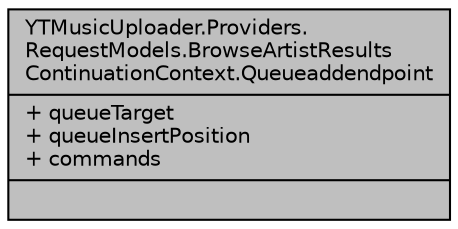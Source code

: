 digraph "YTMusicUploader.Providers.RequestModels.BrowseArtistResultsContinuationContext.Queueaddendpoint"
{
 // LATEX_PDF_SIZE
  edge [fontname="Helvetica",fontsize="10",labelfontname="Helvetica",labelfontsize="10"];
  node [fontname="Helvetica",fontsize="10",shape=record];
  Node1 [label="{YTMusicUploader.Providers.\lRequestModels.BrowseArtistResults\lContinuationContext.Queueaddendpoint\n|+ queueTarget\l+ queueInsertPosition\l+ commands\l|}",height=0.2,width=0.4,color="black", fillcolor="grey75", style="filled", fontcolor="black",tooltip=" "];
}
